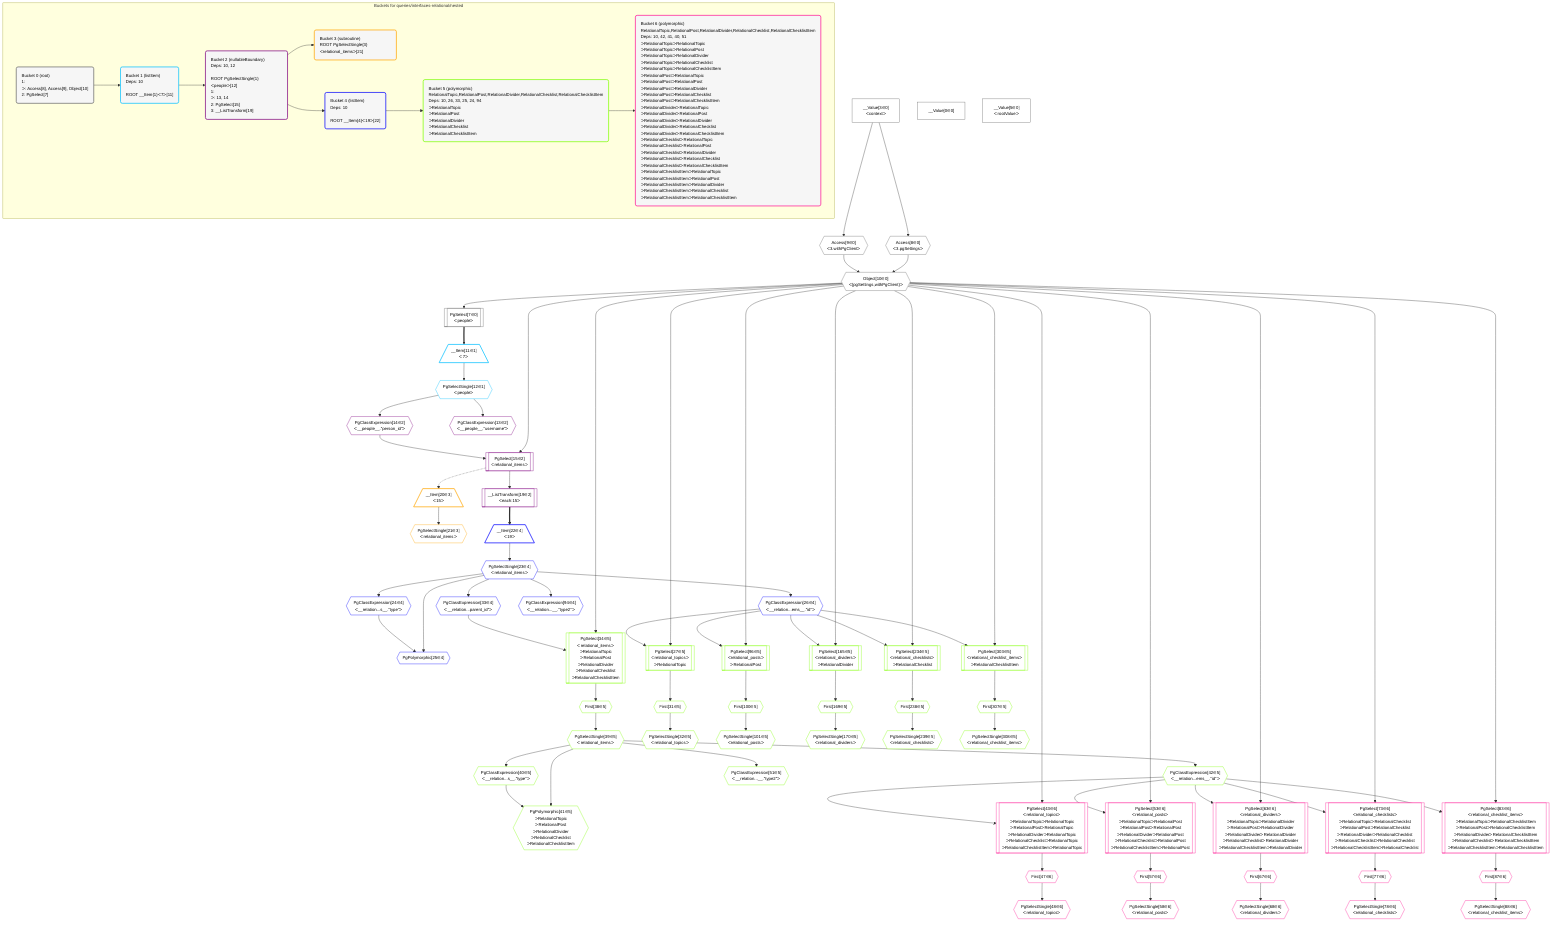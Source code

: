 %%{init: {'themeVariables': { 'fontSize': '12px'}}}%%
graph TD
    classDef path fill:#eee,stroke:#000,color:#000
    classDef plan fill:#fff,stroke-width:1px,color:#000
    classDef itemplan fill:#fff,stroke-width:2px,color:#000
    classDef unbatchedplan fill:#dff,stroke-width:1px,color:#000
    classDef sideeffectplan fill:#fcc,stroke-width:2px,color:#000
    classDef bucket fill:#f6f6f6,color:#000,stroke-width:2px,text-align:left


    %% plan dependencies
    Object10{{"Object[10∈0]<br />ᐸ{pgSettings,withPgClient}ᐳ"}}:::plan
    Access8{{"Access[8∈0]<br />ᐸ3.pgSettingsᐳ"}}:::plan
    Access9{{"Access[9∈0]<br />ᐸ3.withPgClientᐳ"}}:::plan
    Access8 & Access9 --> Object10
    PgSelect7[["PgSelect[7∈0]<br />ᐸpeopleᐳ"]]:::plan
    Object10 --> PgSelect7
    __Value3["__Value[3∈0]<br />ᐸcontextᐳ"]:::plan
    __Value3 --> Access8
    __Value3 --> Access9
    __Value0["__Value[0∈0]"]:::plan
    __Value5["__Value[5∈0]<br />ᐸrootValueᐳ"]:::plan
    __Item11[/"__Item[11∈1]<br />ᐸ7ᐳ"\]:::itemplan
    PgSelect7 ==> __Item11
    PgSelectSingle12{{"PgSelectSingle[12∈1]<br />ᐸpeopleᐳ"}}:::plan
    __Item11 --> PgSelectSingle12
    PgSelect15[["PgSelect[15∈2]<br />ᐸrelational_itemsᐳ"]]:::plan
    PgClassExpression14{{"PgClassExpression[14∈2]<br />ᐸ__people__.”person_id”ᐳ"}}:::plan
    Object10 & PgClassExpression14 --> PgSelect15
    PgClassExpression13{{"PgClassExpression[13∈2]<br />ᐸ__people__.”username”ᐳ"}}:::plan
    PgSelectSingle12 --> PgClassExpression13
    PgSelectSingle12 --> PgClassExpression14
    __ListTransform19[["__ListTransform[19∈2]<br />ᐸeach:15ᐳ"]]:::plan
    PgSelect15 --> __ListTransform19
    __Item20[/"__Item[20∈3]<br />ᐸ15ᐳ"\]:::itemplan
    PgSelect15 -.-> __Item20
    PgSelectSingle21{{"PgSelectSingle[21∈3]<br />ᐸrelational_itemsᐳ"}}:::plan
    __Item20 --> PgSelectSingle21
    PgPolymorphic25{{"PgPolymorphic[25∈4]"}}:::plan
    PgSelectSingle23{{"PgSelectSingle[23∈4]<br />ᐸrelational_itemsᐳ"}}:::plan
    PgClassExpression24{{"PgClassExpression[24∈4]<br />ᐸ__relation...s__.”type”ᐳ"}}:::plan
    PgSelectSingle23 & PgClassExpression24 --> PgPolymorphic25
    __Item22[/"__Item[22∈4]<br />ᐸ19ᐳ"\]:::itemplan
    __ListTransform19 ==> __Item22
    __Item22 --> PgSelectSingle23
    PgSelectSingle23 --> PgClassExpression24
    PgClassExpression26{{"PgClassExpression[26∈4]<br />ᐸ__relation...ems__.”id”ᐳ"}}:::plan
    PgSelectSingle23 --> PgClassExpression26
    PgClassExpression33{{"PgClassExpression[33∈4]<br />ᐸ__relation...parent_id”ᐳ"}}:::plan
    PgSelectSingle23 --> PgClassExpression33
    PgClassExpression94{{"PgClassExpression[94∈4]<br />ᐸ__relation...__.”type2”ᐳ"}}:::plan
    PgSelectSingle23 --> PgClassExpression94
    PgSelect27[["PgSelect[27∈5]<br />ᐸrelational_topicsᐳ<br />ᐳRelationalTopic"]]:::plan
    Object10 & PgClassExpression26 --> PgSelect27
    PgSelect34[["PgSelect[34∈5]<br />ᐸrelational_itemsᐳ<br />ᐳRelationalTopic<br />ᐳRelationalPost<br />ᐳRelationalDivider<br />ᐳRelationalChecklist<br />ᐳRelationalChecklistItem"]]:::plan
    Object10 & PgClassExpression33 --> PgSelect34
    PgPolymorphic41{{"PgPolymorphic[41∈5]<br />ᐳRelationalTopic<br />ᐳRelationalPost<br />ᐳRelationalDivider<br />ᐳRelationalChecklist<br />ᐳRelationalChecklistItem"}}:::plan
    PgSelectSingle39{{"PgSelectSingle[39∈5]<br />ᐸrelational_itemsᐳ"}}:::plan
    PgClassExpression40{{"PgClassExpression[40∈5]<br />ᐸ__relation...s__.”type”ᐳ"}}:::plan
    PgSelectSingle39 & PgClassExpression40 --> PgPolymorphic41
    PgSelect96[["PgSelect[96∈5]<br />ᐸrelational_postsᐳ<br />ᐳRelationalPost"]]:::plan
    Object10 & PgClassExpression26 --> PgSelect96
    PgSelect165[["PgSelect[165∈5]<br />ᐸrelational_dividersᐳ<br />ᐳRelationalDivider"]]:::plan
    Object10 & PgClassExpression26 --> PgSelect165
    PgSelect234[["PgSelect[234∈5]<br />ᐸrelational_checklistsᐳ<br />ᐳRelationalChecklist"]]:::plan
    Object10 & PgClassExpression26 --> PgSelect234
    PgSelect303[["PgSelect[303∈5]<br />ᐸrelational_checklist_itemsᐳ<br />ᐳRelationalChecklistItem"]]:::plan
    Object10 & PgClassExpression26 --> PgSelect303
    First31{{"First[31∈5]"}}:::plan
    PgSelect27 --> First31
    PgSelectSingle32{{"PgSelectSingle[32∈5]<br />ᐸrelational_topicsᐳ"}}:::plan
    First31 --> PgSelectSingle32
    First38{{"First[38∈5]"}}:::plan
    PgSelect34 --> First38
    First38 --> PgSelectSingle39
    PgSelectSingle39 --> PgClassExpression40
    PgClassExpression42{{"PgClassExpression[42∈5]<br />ᐸ__relation...ems__.”id”ᐳ"}}:::plan
    PgSelectSingle39 --> PgClassExpression42
    PgClassExpression51{{"PgClassExpression[51∈5]<br />ᐸ__relation...__.”type2”ᐳ"}}:::plan
    PgSelectSingle39 --> PgClassExpression51
    First100{{"First[100∈5]"}}:::plan
    PgSelect96 --> First100
    PgSelectSingle101{{"PgSelectSingle[101∈5]<br />ᐸrelational_postsᐳ"}}:::plan
    First100 --> PgSelectSingle101
    First169{{"First[169∈5]"}}:::plan
    PgSelect165 --> First169
    PgSelectSingle170{{"PgSelectSingle[170∈5]<br />ᐸrelational_dividersᐳ"}}:::plan
    First169 --> PgSelectSingle170
    First238{{"First[238∈5]"}}:::plan
    PgSelect234 --> First238
    PgSelectSingle239{{"PgSelectSingle[239∈5]<br />ᐸrelational_checklistsᐳ"}}:::plan
    First238 --> PgSelectSingle239
    First307{{"First[307∈5]"}}:::plan
    PgSelect303 --> First307
    PgSelectSingle308{{"PgSelectSingle[308∈5]<br />ᐸrelational_checklist_itemsᐳ"}}:::plan
    First307 --> PgSelectSingle308
    PgSelect43[["PgSelect[43∈6]<br />ᐸrelational_topicsᐳ<br />ᐳRelationalTopicᐳRelationalTopic<br />ᐳRelationalPostᐳRelationalTopic<br />ᐳRelationalDividerᐳRelationalTopic<br />ᐳRelationalChecklistᐳRelationalTopic<br />ᐳRelationalChecklistItemᐳRelationalTopic"]]:::plan
    Object10 & PgClassExpression42 --> PgSelect43
    PgSelect53[["PgSelect[53∈6]<br />ᐸrelational_postsᐳ<br />ᐳRelationalTopicᐳRelationalPost<br />ᐳRelationalPostᐳRelationalPost<br />ᐳRelationalDividerᐳRelationalPost<br />ᐳRelationalChecklistᐳRelationalPost<br />ᐳRelationalChecklistItemᐳRelationalPost"]]:::plan
    Object10 & PgClassExpression42 --> PgSelect53
    PgSelect63[["PgSelect[63∈6]<br />ᐸrelational_dividersᐳ<br />ᐳRelationalTopicᐳRelationalDivider<br />ᐳRelationalPostᐳRelationalDivider<br />ᐳRelationalDividerᐳRelationalDivider<br />ᐳRelationalChecklistᐳRelationalDivider<br />ᐳRelationalChecklistItemᐳRelationalDivider"]]:::plan
    Object10 & PgClassExpression42 --> PgSelect63
    PgSelect73[["PgSelect[73∈6]<br />ᐸrelational_checklistsᐳ<br />ᐳRelationalTopicᐳRelationalChecklist<br />ᐳRelationalPostᐳRelationalChecklist<br />ᐳRelationalDividerᐳRelationalChecklist<br />ᐳRelationalChecklistᐳRelationalChecklist<br />ᐳRelationalChecklistItemᐳRelationalChecklist"]]:::plan
    Object10 & PgClassExpression42 --> PgSelect73
    PgSelect83[["PgSelect[83∈6]<br />ᐸrelational_checklist_itemsᐳ<br />ᐳRelationalTopicᐳRelationalChecklistItem<br />ᐳRelationalPostᐳRelationalChecklistItem<br />ᐳRelationalDividerᐳRelationalChecklistItem<br />ᐳRelationalChecklistᐳRelationalChecklistItem<br />ᐳRelationalChecklistItemᐳRelationalChecklistItem"]]:::plan
    Object10 & PgClassExpression42 --> PgSelect83
    First47{{"First[47∈6]"}}:::plan
    PgSelect43 --> First47
    PgSelectSingle48{{"PgSelectSingle[48∈6]<br />ᐸrelational_topicsᐳ"}}:::plan
    First47 --> PgSelectSingle48
    First57{{"First[57∈6]"}}:::plan
    PgSelect53 --> First57
    PgSelectSingle58{{"PgSelectSingle[58∈6]<br />ᐸrelational_postsᐳ"}}:::plan
    First57 --> PgSelectSingle58
    First67{{"First[67∈6]"}}:::plan
    PgSelect63 --> First67
    PgSelectSingle68{{"PgSelectSingle[68∈6]<br />ᐸrelational_dividersᐳ"}}:::plan
    First67 --> PgSelectSingle68
    First77{{"First[77∈6]"}}:::plan
    PgSelect73 --> First77
    PgSelectSingle78{{"PgSelectSingle[78∈6]<br />ᐸrelational_checklistsᐳ"}}:::plan
    First77 --> PgSelectSingle78
    First87{{"First[87∈6]"}}:::plan
    PgSelect83 --> First87
    PgSelectSingle88{{"PgSelectSingle[88∈6]<br />ᐸrelational_checklist_itemsᐳ"}}:::plan
    First87 --> PgSelectSingle88

    %% define steps

    subgraph "Buckets for queries/interfaces-relational/nested"
    Bucket0("Bucket 0 (root)<br />1: <br />ᐳ: Access[8], Access[9], Object[10]<br />2: PgSelect[7]"):::bucket
    classDef bucket0 stroke:#696969
    class Bucket0,__Value0,__Value3,__Value5,PgSelect7,Access8,Access9,Object10 bucket0
    Bucket1("Bucket 1 (listItem)<br />Deps: 10<br /><br />ROOT __Item{1}ᐸ7ᐳ[11]"):::bucket
    classDef bucket1 stroke:#00bfff
    class Bucket1,__Item11,PgSelectSingle12 bucket1
    Bucket2("Bucket 2 (nullableBoundary)<br />Deps: 10, 12<br /><br />ROOT PgSelectSingle{1}ᐸpeopleᐳ[12]<br />1: <br />ᐳ: 13, 14<br />2: PgSelect[15]<br />3: __ListTransform[19]"):::bucket
    classDef bucket2 stroke:#7f007f
    class Bucket2,PgClassExpression13,PgClassExpression14,PgSelect15,__ListTransform19 bucket2
    Bucket3("Bucket 3 (subroutine)<br />ROOT PgSelectSingle{3}ᐸrelational_itemsᐳ[21]"):::bucket
    classDef bucket3 stroke:#ffa500
    class Bucket3,__Item20,PgSelectSingle21 bucket3
    Bucket4("Bucket 4 (listItem)<br />Deps: 10<br /><br />ROOT __Item{4}ᐸ19ᐳ[22]"):::bucket
    classDef bucket4 stroke:#0000ff
    class Bucket4,__Item22,PgSelectSingle23,PgClassExpression24,PgPolymorphic25,PgClassExpression26,PgClassExpression33,PgClassExpression94 bucket4
    Bucket5("Bucket 5 (polymorphic)<br />RelationalTopic,RelationalPost,RelationalDivider,RelationalChecklist,RelationalChecklistItem<br />Deps: 10, 26, 33, 25, 24, 94<br />ᐳRelationalTopic<br />ᐳRelationalPost<br />ᐳRelationalDivider<br />ᐳRelationalChecklist<br />ᐳRelationalChecklistItem"):::bucket
    classDef bucket5 stroke:#7fff00
    class Bucket5,PgSelect27,First31,PgSelectSingle32,PgSelect34,First38,PgSelectSingle39,PgClassExpression40,PgPolymorphic41,PgClassExpression42,PgClassExpression51,PgSelect96,First100,PgSelectSingle101,PgSelect165,First169,PgSelectSingle170,PgSelect234,First238,PgSelectSingle239,PgSelect303,First307,PgSelectSingle308 bucket5
    Bucket6("Bucket 6 (polymorphic)<br />RelationalTopic,RelationalPost,RelationalDivider,RelationalChecklist,RelationalChecklistItem<br />Deps: 10, 42, 41, 40, 51<br />ᐳRelationalTopicᐳRelationalTopic<br />ᐳRelationalTopicᐳRelationalPost<br />ᐳRelationalTopicᐳRelationalDivider<br />ᐳRelationalTopicᐳRelationalChecklist<br />ᐳRelationalTopicᐳRelationalChecklistItem<br />ᐳRelationalPostᐳRelationalTopic<br />ᐳRelationalPostᐳRelationalPost<br />ᐳRelationalPostᐳRelationalDivider<br />ᐳRelationalPostᐳRelationalChecklist<br />ᐳRelationalPostᐳRelationalChecklistItem<br />ᐳRelationalDividerᐳRelationalTopic<br />ᐳRelationalDividerᐳRelationalPost<br />ᐳRelationalDividerᐳRelationalDivider<br />ᐳRelationalDividerᐳRelationalChecklist<br />ᐳRelationalDividerᐳRelationalChecklistItem<br />ᐳRelationalChecklistᐳRelationalTopic<br />ᐳRelationalChecklistᐳRelationalPost<br />ᐳRelationalChecklistᐳRelationalDivider<br />ᐳRelationalChecklistᐳRelationalChecklist<br />ᐳRelationalChecklistᐳRelationalChecklistItem<br />ᐳRelationalChecklistItemᐳRelationalTopic<br />ᐳRelationalChecklistItemᐳRelationalPost<br />ᐳRelationalChecklistItemᐳRelationalDivider<br />ᐳRelationalChecklistItemᐳRelationalChecklist<br />ᐳRelationalChecklistItemᐳRelationalChecklistItem"):::bucket
    classDef bucket6 stroke:#ff1493
    class Bucket6,PgSelect43,First47,PgSelectSingle48,PgSelect53,First57,PgSelectSingle58,PgSelect63,First67,PgSelectSingle68,PgSelect73,First77,PgSelectSingle78,PgSelect83,First87,PgSelectSingle88 bucket6
    Bucket0 --> Bucket1
    Bucket1 --> Bucket2
    Bucket2 --> Bucket3 & Bucket4
    Bucket4 --> Bucket5
    Bucket5 --> Bucket6
    end